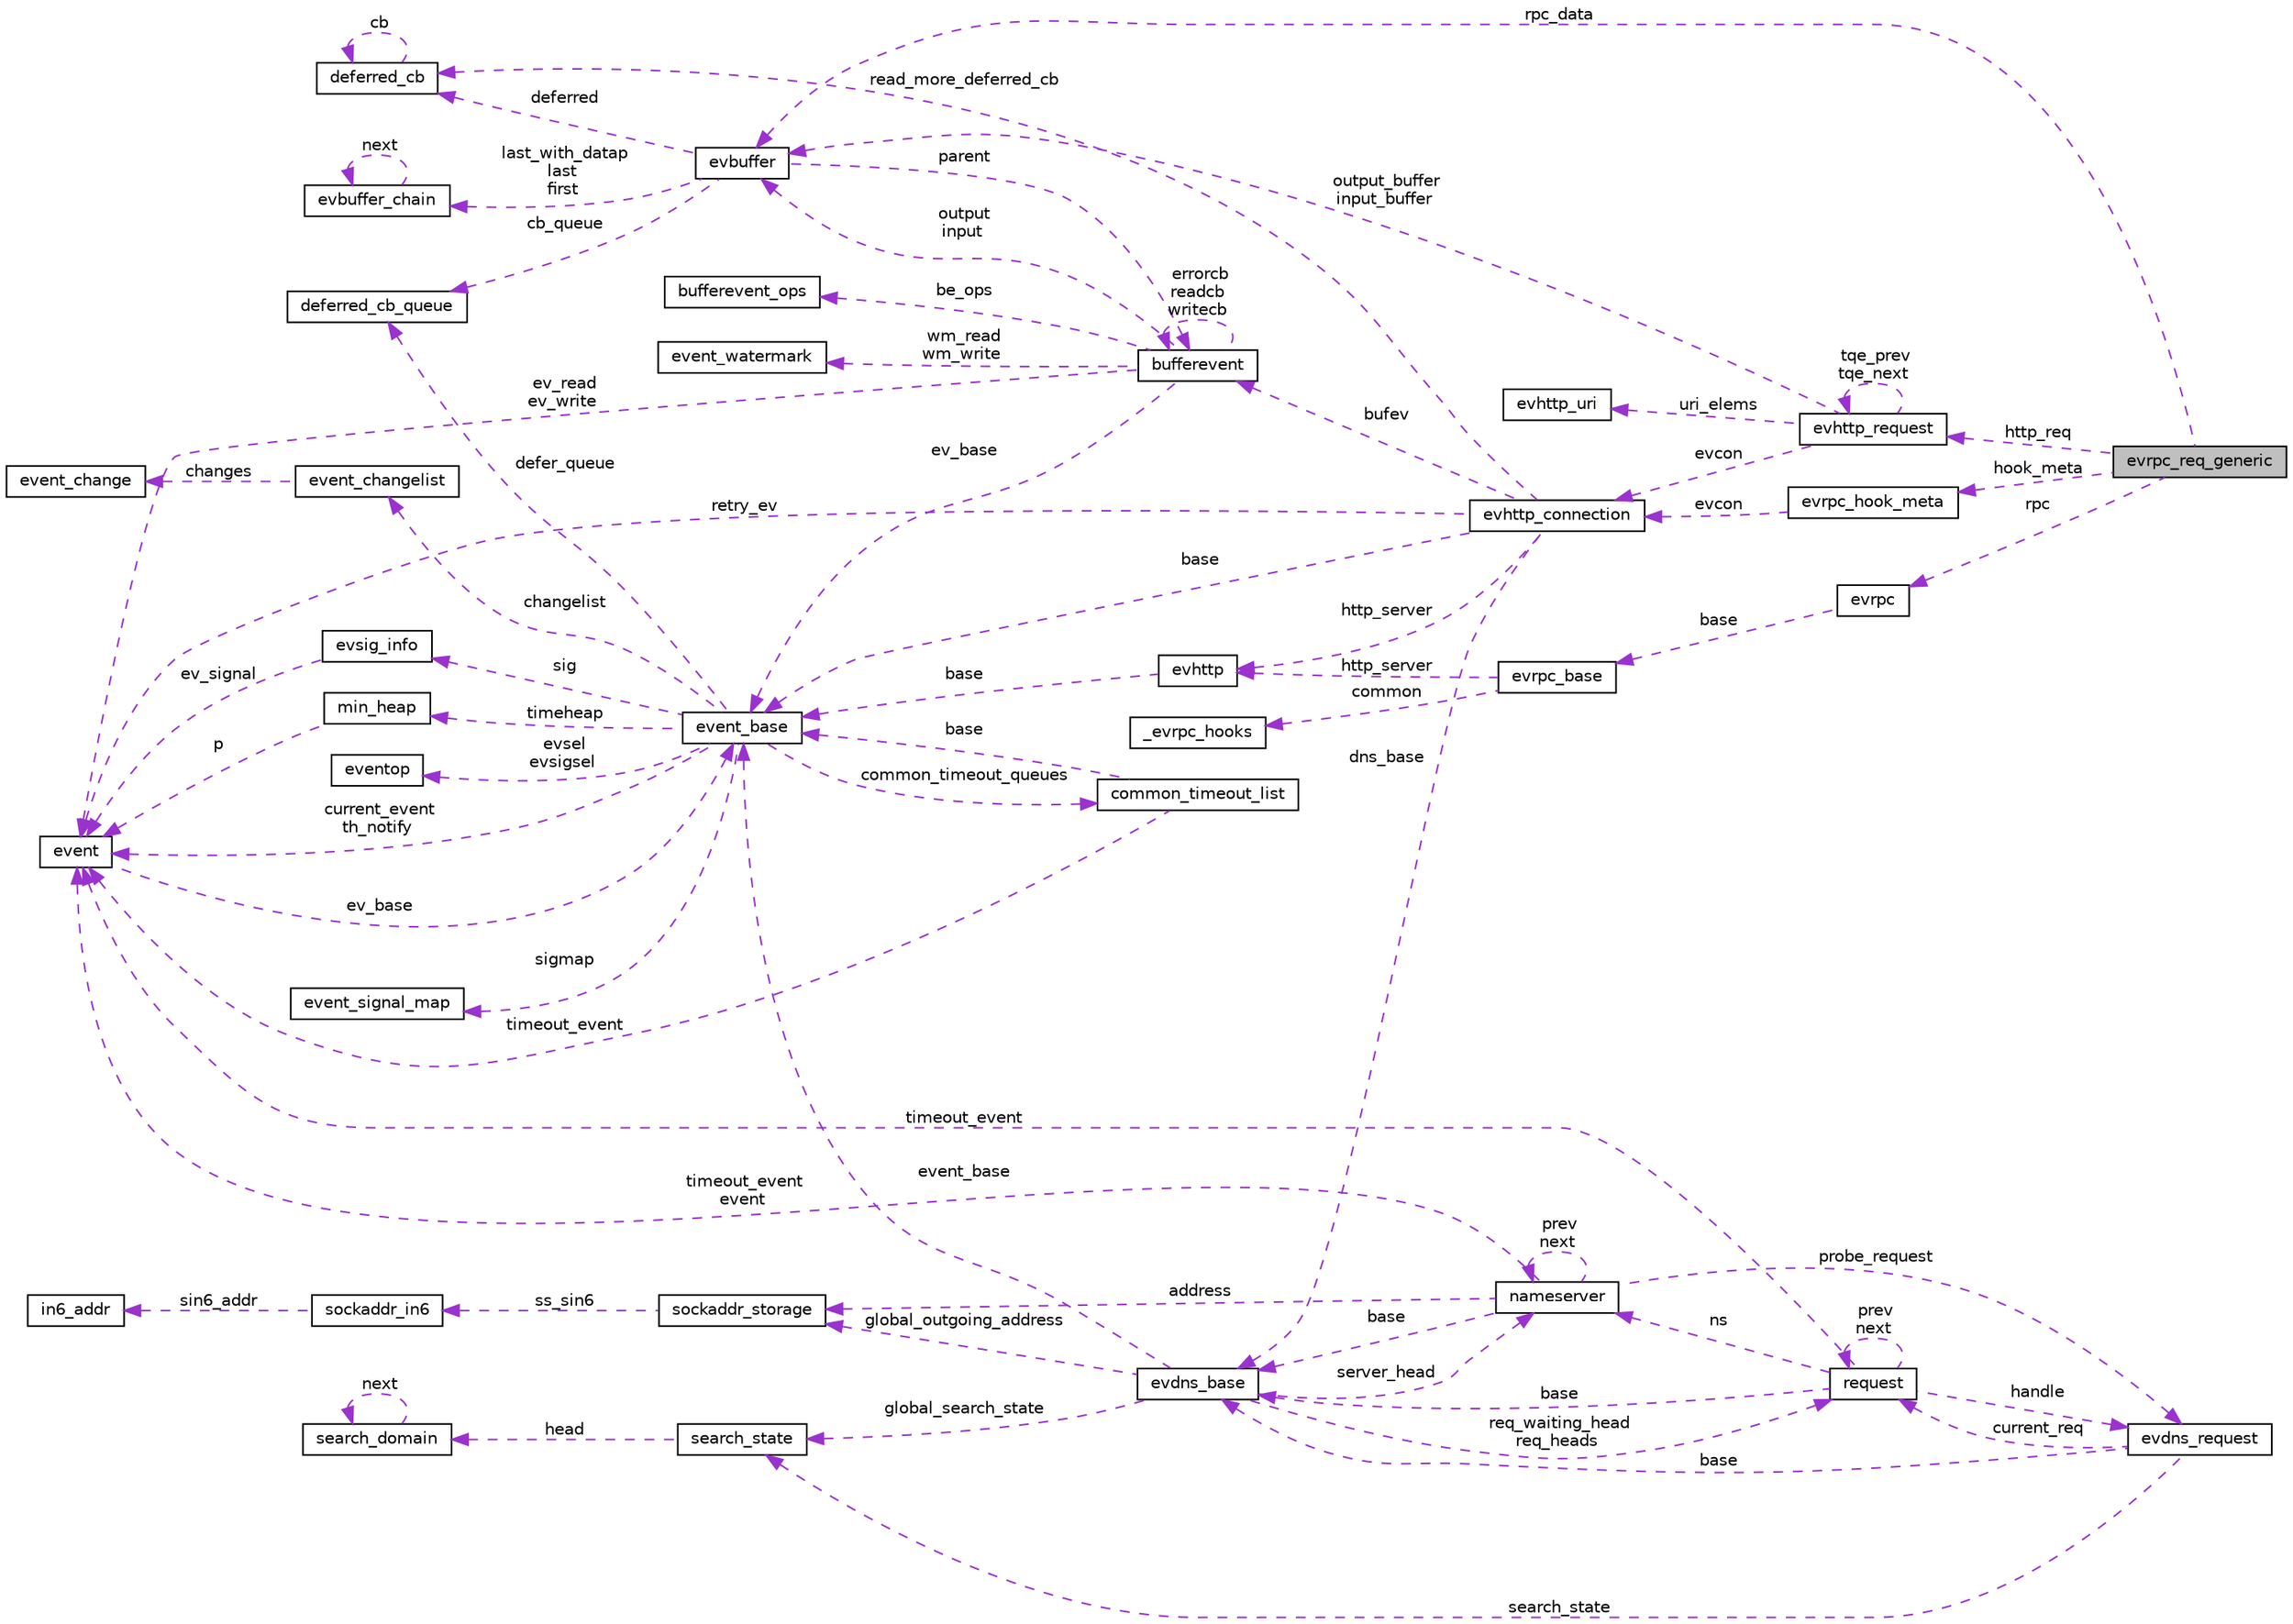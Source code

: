 digraph G
{
  edge [fontname="Helvetica",fontsize="10",labelfontname="Helvetica",labelfontsize="10"];
  node [fontname="Helvetica",fontsize="10",shape=record];
  rankdir="LR";
  Node1 [label="evrpc_req_generic",height=0.2,width=0.4,color="black", fillcolor="grey75", style="filled" fontcolor="black"];
  Node2 -> Node1 [dir="back",color="darkorchid3",fontsize="10",style="dashed",label=" rpc_data" ,fontname="Helvetica"];
  Node2 [label="evbuffer",height=0.2,width=0.4,color="black", fillcolor="white", style="filled",URL="$structevbuffer.html"];
  Node3 -> Node2 [dir="back",color="darkorchid3",fontsize="10",style="dashed",label=" cb_queue" ,fontname="Helvetica"];
  Node3 [label="deferred_cb_queue",height=0.2,width=0.4,color="black", fillcolor="white", style="filled",URL="$structdeferred__cb__queue.html"];
  Node4 -> Node2 [dir="back",color="darkorchid3",fontsize="10",style="dashed",label=" last_with_datap\nlast\nfirst" ,fontname="Helvetica"];
  Node4 [label="evbuffer_chain",height=0.2,width=0.4,color="black", fillcolor="white", style="filled",URL="$structevbuffer__chain.html"];
  Node4 -> Node4 [dir="back",color="darkorchid3",fontsize="10",style="dashed",label=" next" ,fontname="Helvetica"];
  Node5 -> Node2 [dir="back",color="darkorchid3",fontsize="10",style="dashed",label=" parent" ,fontname="Helvetica"];
  Node5 [label="bufferevent",height=0.2,width=0.4,color="black", fillcolor="white", style="filled",URL="$structbufferevent.html"];
  Node6 -> Node5 [dir="back",color="darkorchid3",fontsize="10",style="dashed",label=" wm_read\nwm_write" ,fontname="Helvetica"];
  Node6 [label="event_watermark",height=0.2,width=0.4,color="black", fillcolor="white", style="filled",URL="$structevent__watermark.html"];
  Node7 -> Node5 [dir="back",color="darkorchid3",fontsize="10",style="dashed",label=" ev_read\nev_write" ,fontname="Helvetica"];
  Node7 [label="event",height=0.2,width=0.4,color="black", fillcolor="white", style="filled",URL="$structevent.html"];
  Node8 -> Node7 [dir="back",color="darkorchid3",fontsize="10",style="dashed",label=" ev_base" ,fontname="Helvetica"];
  Node8 [label="event_base",height=0.2,width=0.4,color="black", fillcolor="white", style="filled",URL="$structevent__base.html"];
  Node9 -> Node8 [dir="back",color="darkorchid3",fontsize="10",style="dashed",label=" evsel\nevsigsel" ,fontname="Helvetica"];
  Node9 [label="eventop",height=0.2,width=0.4,color="black", fillcolor="white", style="filled",URL="$structeventop.html"];
  Node10 -> Node8 [dir="back",color="darkorchid3",fontsize="10",style="dashed",label=" sig" ,fontname="Helvetica"];
  Node10 [label="evsig_info",height=0.2,width=0.4,color="black", fillcolor="white", style="filled",URL="$structevsig__info.html"];
  Node7 -> Node10 [dir="back",color="darkorchid3",fontsize="10",style="dashed",label=" ev_signal" ,fontname="Helvetica"];
  Node11 -> Node8 [dir="back",color="darkorchid3",fontsize="10",style="dashed",label=" timeheap" ,fontname="Helvetica"];
  Node11 [label="min_heap",height=0.2,width=0.4,color="black", fillcolor="white", style="filled",URL="$structmin__heap.html"];
  Node7 -> Node11 [dir="back",color="darkorchid3",fontsize="10",style="dashed",label=" p" ,fontname="Helvetica"];
  Node3 -> Node8 [dir="back",color="darkorchid3",fontsize="10",style="dashed",label=" defer_queue" ,fontname="Helvetica"];
  Node7 -> Node8 [dir="back",color="darkorchid3",fontsize="10",style="dashed",label=" current_event\nth_notify" ,fontname="Helvetica"];
  Node12 -> Node8 [dir="back",color="darkorchid3",fontsize="10",style="dashed",label=" common_timeout_queues" ,fontname="Helvetica"];
  Node12 [label="common_timeout_list",height=0.2,width=0.4,color="black", fillcolor="white", style="filled",URL="$structcommon__timeout__list.html"];
  Node7 -> Node12 [dir="back",color="darkorchid3",fontsize="10",style="dashed",label=" timeout_event" ,fontname="Helvetica"];
  Node8 -> Node12 [dir="back",color="darkorchid3",fontsize="10",style="dashed",label=" base" ,fontname="Helvetica"];
  Node13 -> Node8 [dir="back",color="darkorchid3",fontsize="10",style="dashed",label=" sigmap" ,fontname="Helvetica"];
  Node13 [label="event_signal_map",height=0.2,width=0.4,color="black", fillcolor="white", style="filled",URL="$structevent__signal__map.html"];
  Node14 -> Node8 [dir="back",color="darkorchid3",fontsize="10",style="dashed",label=" changelist" ,fontname="Helvetica"];
  Node14 [label="event_changelist",height=0.2,width=0.4,color="black", fillcolor="white", style="filled",URL="$structevent__changelist.html"];
  Node15 -> Node14 [dir="back",color="darkorchid3",fontsize="10",style="dashed",label=" changes" ,fontname="Helvetica"];
  Node15 [label="event_change",height=0.2,width=0.4,color="black", fillcolor="white", style="filled",URL="$structevent__change.html"];
  Node2 -> Node5 [dir="back",color="darkorchid3",fontsize="10",style="dashed",label=" output\ninput" ,fontname="Helvetica"];
  Node8 -> Node5 [dir="back",color="darkorchid3",fontsize="10",style="dashed",label=" ev_base" ,fontname="Helvetica"];
  Node5 -> Node5 [dir="back",color="darkorchid3",fontsize="10",style="dashed",label=" errorcb\nreadcb\nwritecb" ,fontname="Helvetica"];
  Node16 -> Node5 [dir="back",color="darkorchid3",fontsize="10",style="dashed",label=" be_ops" ,fontname="Helvetica"];
  Node16 [label="bufferevent_ops",height=0.2,width=0.4,color="black", fillcolor="white", style="filled",URL="$structbufferevent__ops.html"];
  Node17 -> Node2 [dir="back",color="darkorchid3",fontsize="10",style="dashed",label=" deferred" ,fontname="Helvetica"];
  Node17 [label="deferred_cb",height=0.2,width=0.4,color="black", fillcolor="white", style="filled",URL="$structdeferred__cb.html"];
  Node17 -> Node17 [dir="back",color="darkorchid3",fontsize="10",style="dashed",label=" cb" ,fontname="Helvetica"];
  Node18 -> Node1 [dir="back",color="darkorchid3",fontsize="10",style="dashed",label=" hook_meta" ,fontname="Helvetica"];
  Node18 [label="evrpc_hook_meta",height=0.2,width=0.4,color="black", fillcolor="white", style="filled",URL="$structevrpc__hook__meta.html"];
  Node19 -> Node18 [dir="back",color="darkorchid3",fontsize="10",style="dashed",label=" evcon" ,fontname="Helvetica"];
  Node19 [label="evhttp_connection",height=0.2,width=0.4,color="black", fillcolor="white", style="filled",URL="$structevhttp__connection.html"];
  Node20 -> Node19 [dir="back",color="darkorchid3",fontsize="10",style="dashed",label=" dns_base" ,fontname="Helvetica"];
  Node20 [label="evdns_base",height=0.2,width=0.4,color="black", fillcolor="white", style="filled",URL="$structevdns__base.html"];
  Node21 -> Node20 [dir="back",color="darkorchid3",fontsize="10",style="dashed",label=" global_outgoing_address" ,fontname="Helvetica"];
  Node21 [label="sockaddr_storage",height=0.2,width=0.4,color="black", fillcolor="white", style="filled",URL="$structsockaddr__storage.html"];
  Node22 -> Node21 [dir="back",color="darkorchid3",fontsize="10",style="dashed",label=" ss_sin6" ,fontname="Helvetica"];
  Node22 [label="sockaddr_in6",height=0.2,width=0.4,color="black", fillcolor="white", style="filled",URL="$structsockaddr__in6.html"];
  Node23 -> Node22 [dir="back",color="darkorchid3",fontsize="10",style="dashed",label=" sin6_addr" ,fontname="Helvetica"];
  Node23 [label="in6_addr",height=0.2,width=0.4,color="black", fillcolor="white", style="filled",URL="$structin6__addr.html"];
  Node24 -> Node20 [dir="back",color="darkorchid3",fontsize="10",style="dashed",label=" server_head" ,fontname="Helvetica"];
  Node24 [label="nameserver",height=0.2,width=0.4,color="black", fillcolor="white", style="filled",URL="$structnameserver.html"];
  Node20 -> Node24 [dir="back",color="darkorchid3",fontsize="10",style="dashed",label=" base" ,fontname="Helvetica"];
  Node7 -> Node24 [dir="back",color="darkorchid3",fontsize="10",style="dashed",label=" timeout_event\nevent" ,fontname="Helvetica"];
  Node21 -> Node24 [dir="back",color="darkorchid3",fontsize="10",style="dashed",label=" address" ,fontname="Helvetica"];
  Node25 -> Node24 [dir="back",color="darkorchid3",fontsize="10",style="dashed",label=" probe_request" ,fontname="Helvetica"];
  Node25 [label="evdns_request",height=0.2,width=0.4,color="black", fillcolor="white", style="filled",URL="$structevdns__request.html"];
  Node20 -> Node25 [dir="back",color="darkorchid3",fontsize="10",style="dashed",label=" base" ,fontname="Helvetica"];
  Node26 -> Node25 [dir="back",color="darkorchid3",fontsize="10",style="dashed",label=" current_req" ,fontname="Helvetica"];
  Node26 [label="request",height=0.2,width=0.4,color="black", fillcolor="white", style="filled",URL="$structrequest.html"];
  Node20 -> Node26 [dir="back",color="darkorchid3",fontsize="10",style="dashed",label=" base" ,fontname="Helvetica"];
  Node7 -> Node26 [dir="back",color="darkorchid3",fontsize="10",style="dashed",label=" timeout_event" ,fontname="Helvetica"];
  Node25 -> Node26 [dir="back",color="darkorchid3",fontsize="10",style="dashed",label=" handle" ,fontname="Helvetica"];
  Node24 -> Node26 [dir="back",color="darkorchid3",fontsize="10",style="dashed",label=" ns" ,fontname="Helvetica"];
  Node26 -> Node26 [dir="back",color="darkorchid3",fontsize="10",style="dashed",label=" prev\nnext" ,fontname="Helvetica"];
  Node27 -> Node25 [dir="back",color="darkorchid3",fontsize="10",style="dashed",label=" search_state" ,fontname="Helvetica"];
  Node27 [label="search_state",height=0.2,width=0.4,color="black", fillcolor="white", style="filled",URL="$structsearch__state.html"];
  Node28 -> Node27 [dir="back",color="darkorchid3",fontsize="10",style="dashed",label=" head" ,fontname="Helvetica"];
  Node28 [label="search_domain",height=0.2,width=0.4,color="black", fillcolor="white", style="filled",URL="$structsearch__domain.html"];
  Node28 -> Node28 [dir="back",color="darkorchid3",fontsize="10",style="dashed",label=" next" ,fontname="Helvetica"];
  Node24 -> Node24 [dir="back",color="darkorchid3",fontsize="10",style="dashed",label=" prev\nnext" ,fontname="Helvetica"];
  Node26 -> Node20 [dir="back",color="darkorchid3",fontsize="10",style="dashed",label=" req_waiting_head\nreq_heads" ,fontname="Helvetica"];
  Node27 -> Node20 [dir="back",color="darkorchid3",fontsize="10",style="dashed",label=" global_search_state" ,fontname="Helvetica"];
  Node8 -> Node20 [dir="back",color="darkorchid3",fontsize="10",style="dashed",label=" event_base" ,fontname="Helvetica"];
  Node7 -> Node19 [dir="back",color="darkorchid3",fontsize="10",style="dashed",label=" retry_ev" ,fontname="Helvetica"];
  Node29 -> Node19 [dir="back",color="darkorchid3",fontsize="10",style="dashed",label=" http_server" ,fontname="Helvetica"];
  Node29 [label="evhttp",height=0.2,width=0.4,color="black", fillcolor="white", style="filled",URL="$structevhttp.html"];
  Node8 -> Node29 [dir="back",color="darkorchid3",fontsize="10",style="dashed",label=" base" ,fontname="Helvetica"];
  Node8 -> Node19 [dir="back",color="darkorchid3",fontsize="10",style="dashed",label=" base" ,fontname="Helvetica"];
  Node17 -> Node19 [dir="back",color="darkorchid3",fontsize="10",style="dashed",label=" read_more_deferred_cb" ,fontname="Helvetica"];
  Node5 -> Node19 [dir="back",color="darkorchid3",fontsize="10",style="dashed",label=" bufev" ,fontname="Helvetica"];
  Node30 -> Node1 [dir="back",color="darkorchid3",fontsize="10",style="dashed",label=" http_req" ,fontname="Helvetica"];
  Node30 [label="evhttp_request",height=0.2,width=0.4,color="black", fillcolor="white", style="filled",URL="$structevhttp__request.html"];
  Node19 -> Node30 [dir="back",color="darkorchid3",fontsize="10",style="dashed",label=" evcon" ,fontname="Helvetica"];
  Node31 -> Node30 [dir="back",color="darkorchid3",fontsize="10",style="dashed",label=" uri_elems" ,fontname="Helvetica"];
  Node31 [label="evhttp_uri",height=0.2,width=0.4,color="black", fillcolor="white", style="filled",URL="$structevhttp__uri.html"];
  Node2 -> Node30 [dir="back",color="darkorchid3",fontsize="10",style="dashed",label=" output_buffer\ninput_buffer" ,fontname="Helvetica"];
  Node30 -> Node30 [dir="back",color="darkorchid3",fontsize="10",style="dashed",label=" tqe_prev\ntqe_next" ,fontname="Helvetica"];
  Node32 -> Node1 [dir="back",color="darkorchid3",fontsize="10",style="dashed",label=" rpc" ,fontname="Helvetica"];
  Node32 [label="evrpc",height=0.2,width=0.4,color="black", fillcolor="white", style="filled",URL="$structevrpc.html"];
  Node33 -> Node32 [dir="back",color="darkorchid3",fontsize="10",style="dashed",label=" base" ,fontname="Helvetica"];
  Node33 [label="evrpc_base",height=0.2,width=0.4,color="black", fillcolor="white", style="filled",URL="$structevrpc__base.html"];
  Node34 -> Node33 [dir="back",color="darkorchid3",fontsize="10",style="dashed",label=" common" ,fontname="Helvetica"];
  Node34 [label="_evrpc_hooks",height=0.2,width=0.4,color="black", fillcolor="white", style="filled",URL="$struct__evrpc__hooks.html"];
  Node29 -> Node33 [dir="back",color="darkorchid3",fontsize="10",style="dashed",label=" http_server" ,fontname="Helvetica"];
}
